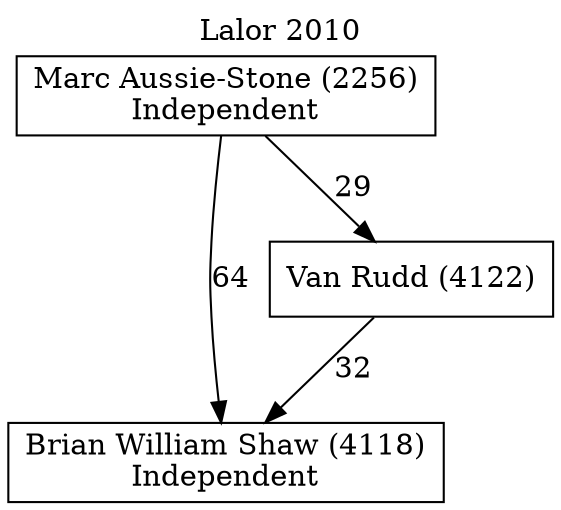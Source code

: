 // House preference flow
digraph "Brian William Shaw (4118)_Lalor_2010" {
	graph [label="Lalor 2010" labelloc=t mclimit=10]
	node [shape=box]
	"Brian William Shaw (4118)" [label="Brian William Shaw (4118)
Independent"]
	"Marc Aussie-Stone (2256)" [label="Marc Aussie-Stone (2256)
Independent"]
	"Van Rudd (4122)" [label="Van Rudd (4122)
"]
	"Marc Aussie-Stone (2256)" -> "Brian William Shaw (4118)" [label=64]
	"Marc Aussie-Stone (2256)" -> "Van Rudd (4122)" [label=29]
	"Van Rudd (4122)" -> "Brian William Shaw (4118)" [label=32]
}
